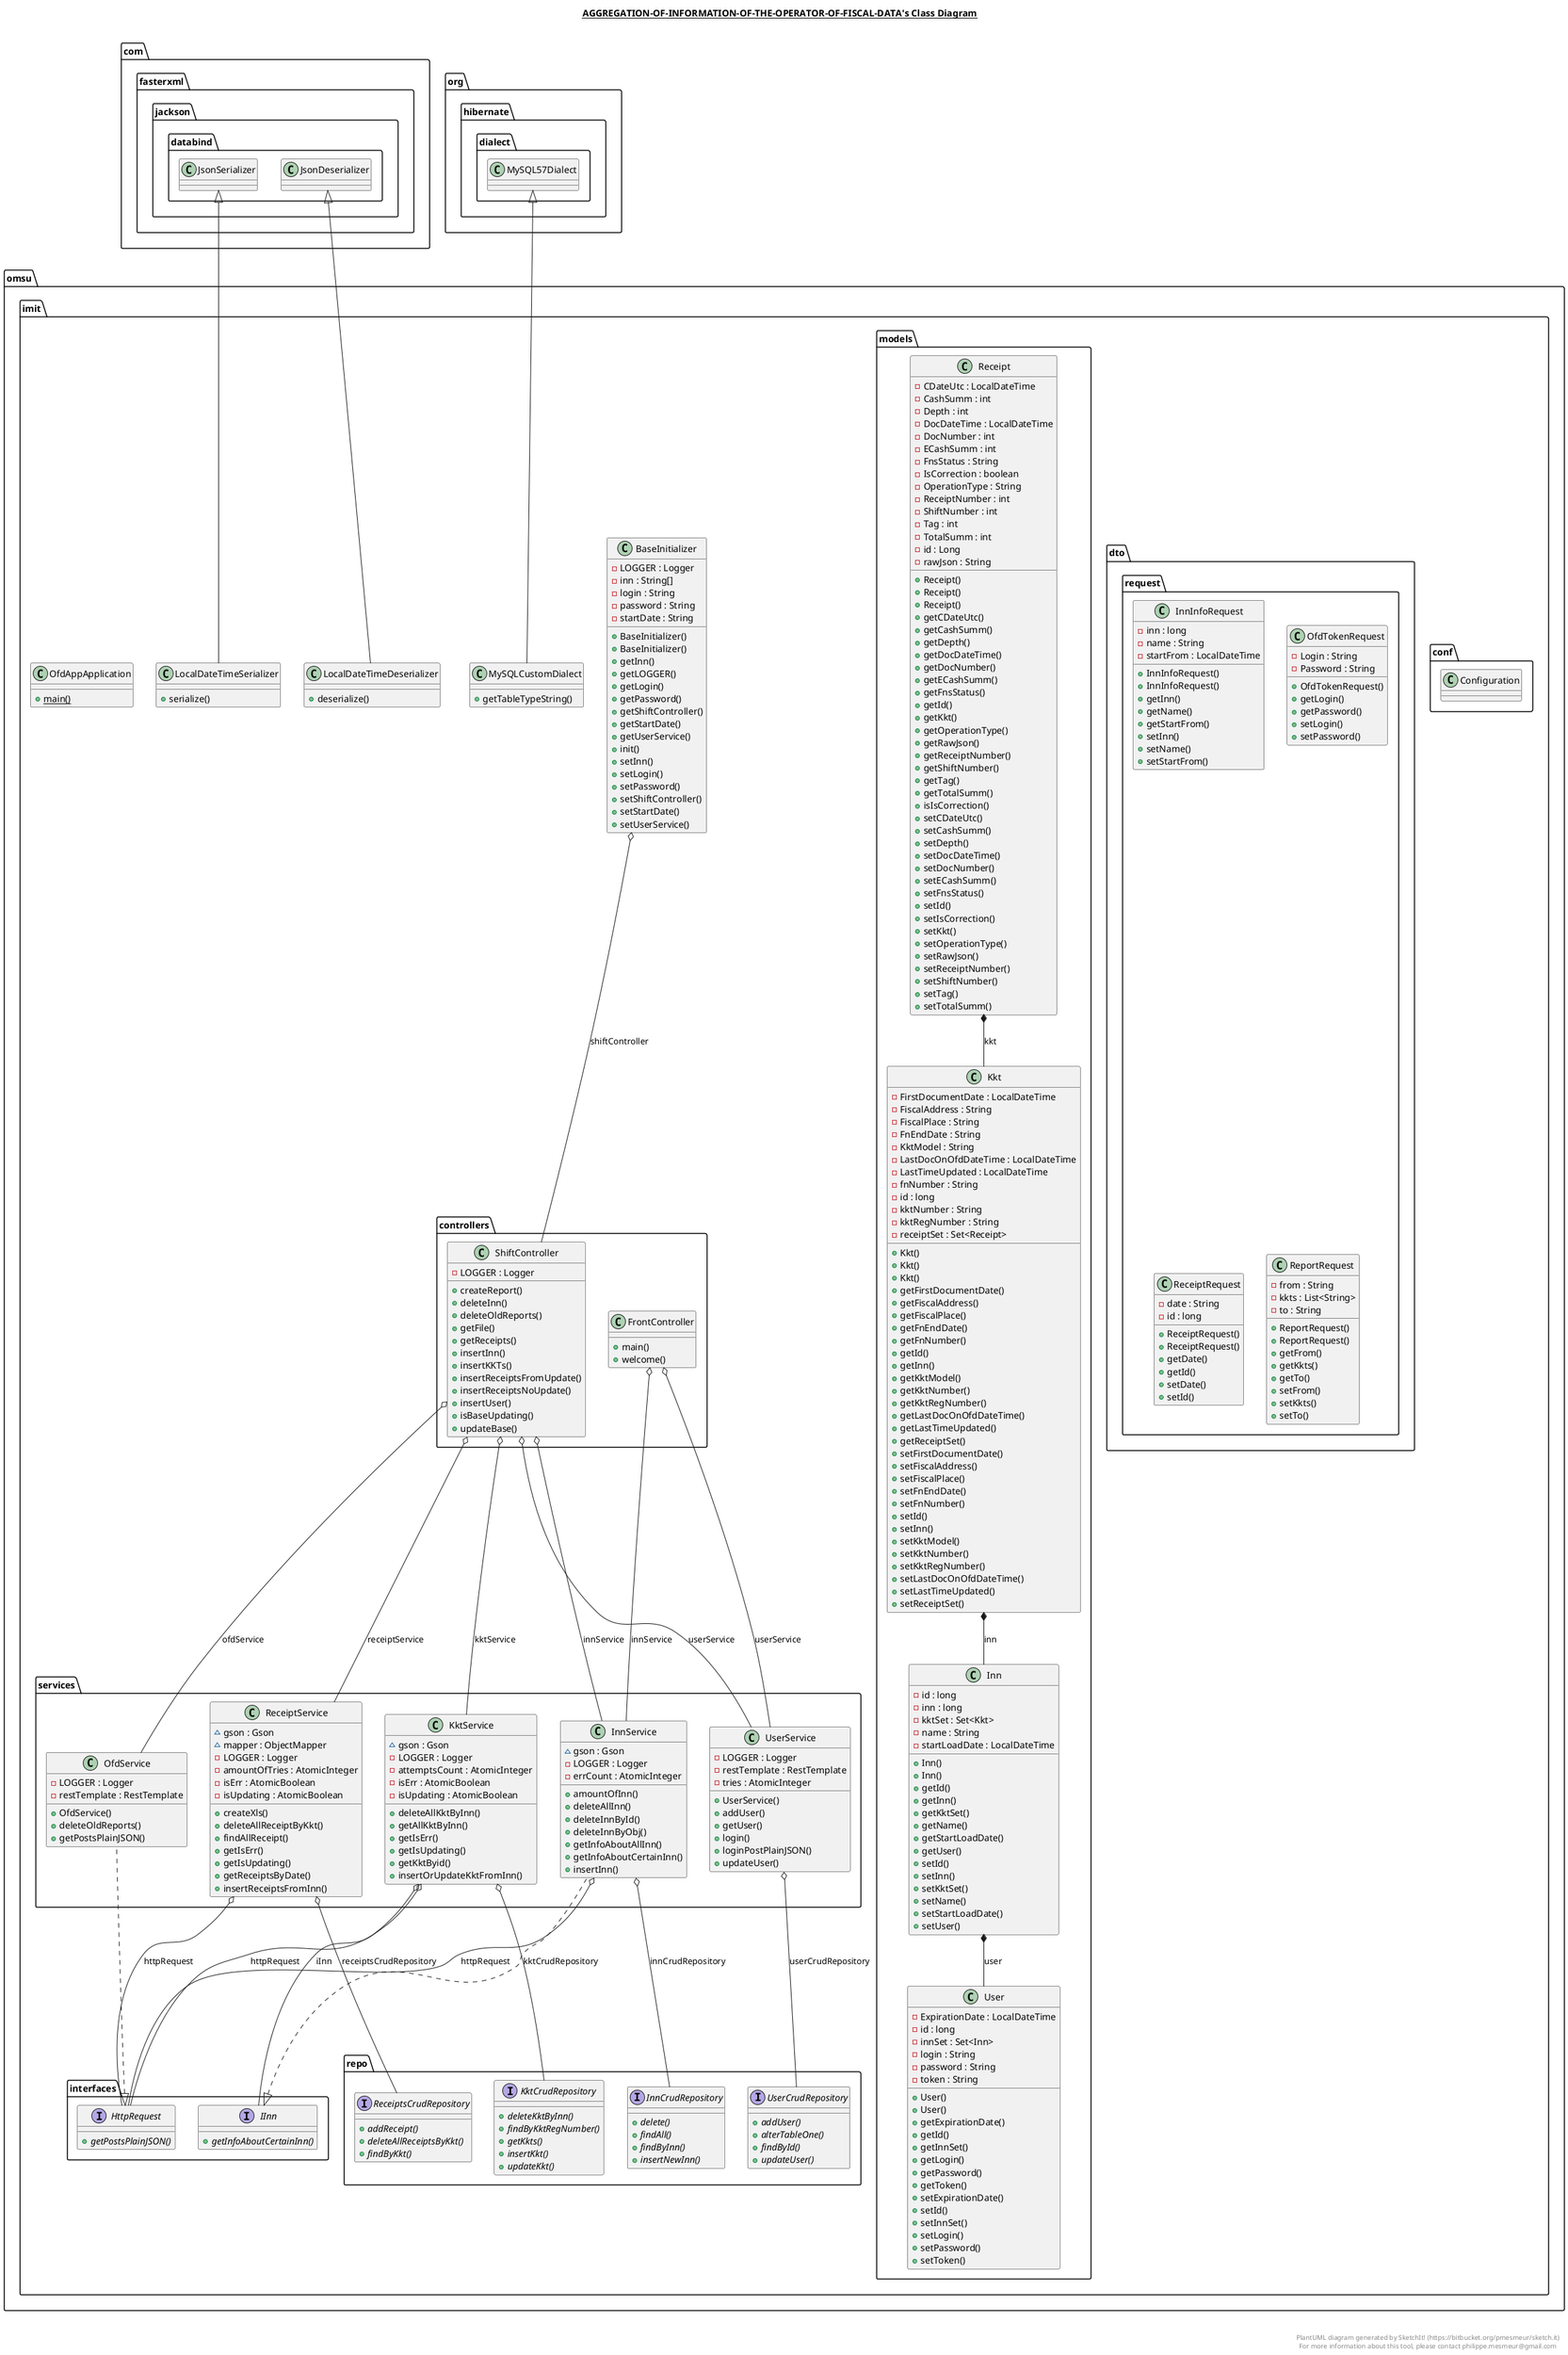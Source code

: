 @startuml

title __AGGREGATION-OF-INFORMATION-OF-THE-OPERATOR-OF-FISCAL-DATA's Class Diagram__\n

    namespace omsu.imit {
        class omsu.imit.BaseInitializer {
            - LOGGER : Logger
            - inn : String[]
            - login : String
            - password : String
            - startDate : String
            + BaseInitializer()
            + BaseInitializer()
            + getInn()
            + getLOGGER()
            + getLogin()
            + getPassword()
            + getShiftController()
            + getStartDate()
            + getUserService()
            + init()
            + setInn()
            + setLogin()
            + setPassword()
            + setShiftController()
            + setStartDate()
            + setUserService()
        }
      }


      namespace omsu.imit {
        class omsu.imit.LocalDateTimeDeserializer {
            + deserialize()
        }
      }


      namespace omsu.imit {
        class omsu.imit.LocalDateTimeSerializer {
            + serialize()
        }
      }


      namespace omsu.imit {
        class omsu.imit.MySQLCustomDialect {
            + getTableTypeString()
        }
      }


      namespace omsu.imit {
        class omsu.imit.OfdAppApplication {
            {static} + main()
        }
      }


    namespace omsu.imit {
      namespace conf {
        class omsu.imit.conf.Configuration {
        }
      }
    }


    namespace omsu.imit {
        namespace controllers {
          class omsu.imit.controllers.FrontController {
              + main()
              + welcome()
          }
        }
      }


      namespace omsu.imit {
        namespace controllers {
          class omsu.imit.controllers.ShiftController {
              - LOGGER : Logger
              + createReport()
              + deleteInn()
              + deleteOldReports()
              + getFile()
              + getReceipts()
              + insertInn()
              + insertKKTs()
              + insertReceiptsFromUpdate()
              + insertReceiptsNoUpdate()
              + insertUser()
              + isBaseUpdating()
              + updateBase()
          }
        }
      }


    namespace omsu.imit {
        namespace dto.request {
          class omsu.imit.dto.request.InnInfoRequest {
              - inn : long
              - name : String
              - startFrom : LocalDateTime
              + InnInfoRequest()
              + InnInfoRequest()
              + getInn()
              + getName()
              + getStartFrom()
              + setInn()
              + setName()
              + setStartFrom()
          }
        }
      }


      namespace omsu.imit {
        namespace dto.request {
          class omsu.imit.dto.request.OfdTokenRequest {
              - Login : String
              - Password : String
              + OfdTokenRequest()
              + getLogin()
              + getPassword()
              + setLogin()
              + setPassword()
          }
        }
      }


      namespace omsu.imit {
        namespace dto.request {
          class omsu.imit.dto.request.ReceiptRequest {
              - date : String
              - id : long
              + ReceiptRequest()
              + ReceiptRequest()
              + getDate()
              + getId()
              + setDate()
              + setId()
          }
        }
      }


      namespace omsu.imit {
        namespace dto.request {
          class omsu.imit.dto.request.ReportRequest {
              - from : String
              - kkts : List<String>
              - to : String
              + ReportRequest()
              + ReportRequest()
              + getFrom()
              + getKkts()
              + getTo()
              + setFrom()
              + setKkts()
              + setTo()
          }
        }
      }


    namespace omsu.imit {
        namespace interfaces {
          interface omsu.imit.interfaces.HttpRequest {
              {abstract} + getPostsPlainJSON()
          }
        }
      }


      namespace omsu.imit {
        namespace interfaces {
          interface omsu.imit.interfaces.IInn {
              {abstract} + getInfoAboutCertainInn()
          }
        }
      }


    namespace omsu.imit {
        namespace models {
          class omsu.imit.models.Inn {
              - id : long
              - inn : long
              - kktSet : Set<Kkt>
              - name : String
              - startLoadDate : LocalDateTime
              + Inn()
              + Inn()
              + getId()
              + getInn()
              + getKktSet()
              + getName()
              + getStartLoadDate()
              + getUser()
              + setId()
              + setInn()
              + setKktSet()
              + setName()
              + setStartLoadDate()
              + setUser()
          }
        }
      }


      namespace omsu.imit {
        namespace models {
          class omsu.imit.models.Kkt {
              - FirstDocumentDate : LocalDateTime
              - FiscalAddress : String
              - FiscalPlace : String
              - FnEndDate : String
              - KktModel : String
              - LastDocOnOfdDateTime : LocalDateTime
              - LastTimeUpdated : LocalDateTime
              - fnNumber : String
              - id : long
              - kktNumber : String
              - kktRegNumber : String
              - receiptSet : Set<Receipt>
              + Kkt()
              + Kkt()
              + Kkt()
              + getFirstDocumentDate()
              + getFiscalAddress()
              + getFiscalPlace()
              + getFnEndDate()
              + getFnNumber()
              + getId()
              + getInn()
              + getKktModel()
              + getKktNumber()
              + getKktRegNumber()
              + getLastDocOnOfdDateTime()
              + getLastTimeUpdated()
              + getReceiptSet()
              + setFirstDocumentDate()
              + setFiscalAddress()
              + setFiscalPlace()
              + setFnEndDate()
              + setFnNumber()
              + setId()
              + setInn()
              + setKktModel()
              + setKktNumber()
              + setKktRegNumber()
              + setLastDocOnOfdDateTime()
              + setLastTimeUpdated()
              + setReceiptSet()
          }
        }
      }


      namespace omsu.imit {
        namespace models {
          class omsu.imit.models.Receipt {
              - CDateUtc : LocalDateTime
              - CashSumm : int
              - Depth : int
              - DocDateTime : LocalDateTime
              - DocNumber : int
              - ECashSumm : int
              - FnsStatus : String
              - IsCorrection : boolean
              - OperationType : String
              - ReceiptNumber : int
              - ShiftNumber : int
              - Tag : int
              - TotalSumm : int
              - id : Long
              - rawJson : String
              + Receipt()
              + Receipt()
              + Receipt()
              + getCDateUtc()
              + getCashSumm()
              + getDepth()
              + getDocDateTime()
              + getDocNumber()
              + getECashSumm()
              + getFnsStatus()
              + getId()
              + getKkt()
              + getOperationType()
              + getRawJson()
              + getReceiptNumber()
              + getShiftNumber()
              + getTag()
              + getTotalSumm()
              + isIsCorrection()
              + setCDateUtc()
              + setCashSumm()
              + setDepth()
              + setDocDateTime()
              + setDocNumber()
              + setECashSumm()
              + setFnsStatus()
              + setId()
              + setIsCorrection()
              + setKkt()
              + setOperationType()
              + setRawJson()
              + setReceiptNumber()
              + setShiftNumber()
              + setTag()
              + setTotalSumm()
          }
        }
      }


      namespace omsu.imit {
        namespace models {
          class omsu.imit.models.User {
              - ExpirationDate : LocalDateTime
              - id : long
              - innSet : Set<Inn>
              - login : String
              - password : String
              - token : String
              + User()
              + User()
              + getExpirationDate()
              + getId()
              + getInnSet()
              + getLogin()
              + getPassword()
              + getToken()
              + setExpirationDate()
              + setId()
              + setInnSet()
              + setLogin()
              + setPassword()
              + setToken()
          }
        }
      }


    namespace omsu.imit {
        namespace repo {
          interface omsu.imit.repo.InnCrudRepository {
              {abstract} + delete()
              {abstract} + findAll()
              {abstract} + findByInn()
              {abstract} + insertNewInn()
          }
        }
      }


      namespace omsu.imit {
        namespace repo {
          interface omsu.imit.repo.KktCrudRepository {
              {abstract} + deleteKktByInn()
              {abstract} + findByKktRegNumber()
              {abstract} + getKkts()
              {abstract} + insertKkt()
              {abstract} + updateKkt()
          }
        }
      }


      namespace omsu.imit {
        namespace repo {
          interface omsu.imit.repo.ReceiptsCrudRepository {
              {abstract} + addReceipt()
              {abstract} + deleteAllReceiptsByKkt()
              {abstract} + findByKkt()
          }
        }
      }


      namespace omsu.imit {
        namespace repo {
          interface omsu.imit.repo.UserCrudRepository {
              {abstract} + addUser()
              {abstract} + alterTableOne()
              {abstract} + findById()
              {abstract} + updateUser()
          }
        }
      }


    namespace omsu.imit {
        namespace services {
          class omsu.imit.services.InnService {
              ~ gson : Gson
              - LOGGER : Logger
              - errCount : AtomicInteger
              + amountOfInn()
              + deleteAllInn()
              + deleteInnById()
              + deleteInnByObj()
              + getInfoAboutAllInn()
              + getInfoAboutCertainInn()
              + insertInn()
          }
        }
      }


      namespace omsu.imit {
        namespace services {
          class omsu.imit.services.KktService {
              ~ gson : Gson
              - LOGGER : Logger
              - attemptsCount : AtomicInteger
              - isErr : AtomicBoolean
              - isUpdating : AtomicBoolean
              + deleteAllKktByInn()
              + getAllKktByInn()
              + getIsErr()
              + getIsUpdating()
              + getKktByid()
              + insertOrUpdateKktFromInn()
          }
        }
      }


      namespace omsu.imit {
        namespace services {
          class omsu.imit.services.OfdService {
              - LOGGER : Logger
              - restTemplate : RestTemplate
              + OfdService()
              + deleteOldReports()
              + getPostsPlainJSON()
          }
        }
      }


      namespace omsu.imit {
        namespace services {
          class omsu.imit.services.ReceiptService {
              ~ gson : Gson
              ~ mapper : ObjectMapper
              - LOGGER : Logger
              - amountOfTries : AtomicInteger
              - isErr : AtomicBoolean
              - isUpdating : AtomicBoolean
              + createXls()
              + deleteAllReceiptByKkt()
              + findAllReceipt()
              + getIsErr()
              + getIsUpdating()
              + getReceiptsByDate()
              + insertReceiptsFromInn()
          }
        }
      }


      namespace omsu.imit {
        namespace services {
          class omsu.imit.services.UserService {
              - LOGGER : Logger
              - restTemplate : RestTemplate
              - tries : AtomicInteger
              + UserService()
              + addUser()
              + getUser()
              + login()
              + loginPostPlainJSON()
              + updateUser()
          }
        }
      }
  

  omsu.imit.BaseInitializer o-- omsu.imit.controllers.ShiftController : shiftController
  omsu.imit.LocalDateTimeDeserializer -up-|> com.fasterxml.jackson.databind.JsonDeserializer
  omsu.imit.LocalDateTimeSerializer -up-|> com.fasterxml.jackson.databind.JsonSerializer
  omsu.imit.MySQLCustomDialect -up-|> org.hibernate.dialect.MySQL57Dialect
  omsu.imit.controllers.FrontController o-- omsu.imit.services.InnService : innService
  omsu.imit.controllers.FrontController o-- omsu.imit.services.UserService : userService
  omsu.imit.controllers.ShiftController o-- omsu.imit.services.InnService : innService
  omsu.imit.controllers.ShiftController o-- omsu.imit.services.KktService : kktService
  omsu.imit.controllers.ShiftController o-- omsu.imit.services.OfdService : ofdService
  omsu.imit.controllers.ShiftController o-- omsu.imit.services.ReceiptService : receiptService
  omsu.imit.controllers.ShiftController o-- omsu.imit.services.UserService : userService
  omsu.imit.models.Inn *-- omsu.imit.models.User : user
  omsu.imit.models.Kkt *-- omsu.imit.models.Inn : inn
  omsu.imit.models.Receipt *-- omsu.imit.models.Kkt : kkt
  omsu.imit.services.InnService .up.|> omsu.imit.interfaces.IInn
  omsu.imit.services.InnService o-- omsu.imit.interfaces.HttpRequest : httpRequest
  omsu.imit.services.InnService o-- omsu.imit.repo.InnCrudRepository : innCrudRepository
  omsu.imit.services.KktService o-- omsu.imit.interfaces.HttpRequest : httpRequest
  omsu.imit.services.KktService o-- omsu.imit.interfaces.IInn : iInn
  omsu.imit.services.KktService o-- omsu.imit.repo.KktCrudRepository : kktCrudRepository
  omsu.imit.services.OfdService .up.|> omsu.imit.interfaces.HttpRequest
  omsu.imit.services.ReceiptService o-- omsu.imit.interfaces.HttpRequest : httpRequest
  omsu.imit.services.ReceiptService o-- omsu.imit.repo.ReceiptsCrudRepository : receiptsCrudRepository
  omsu.imit.services.UserService o-- omsu.imit.repo.UserCrudRepository : userCrudRepository


right footer


PlantUML diagram generated by SketchIt! (https://bitbucket.org/pmesmeur/sketch.it)
For more information about this tool, please contact philippe.mesmeur@gmail.com
endfooter

@enduml
